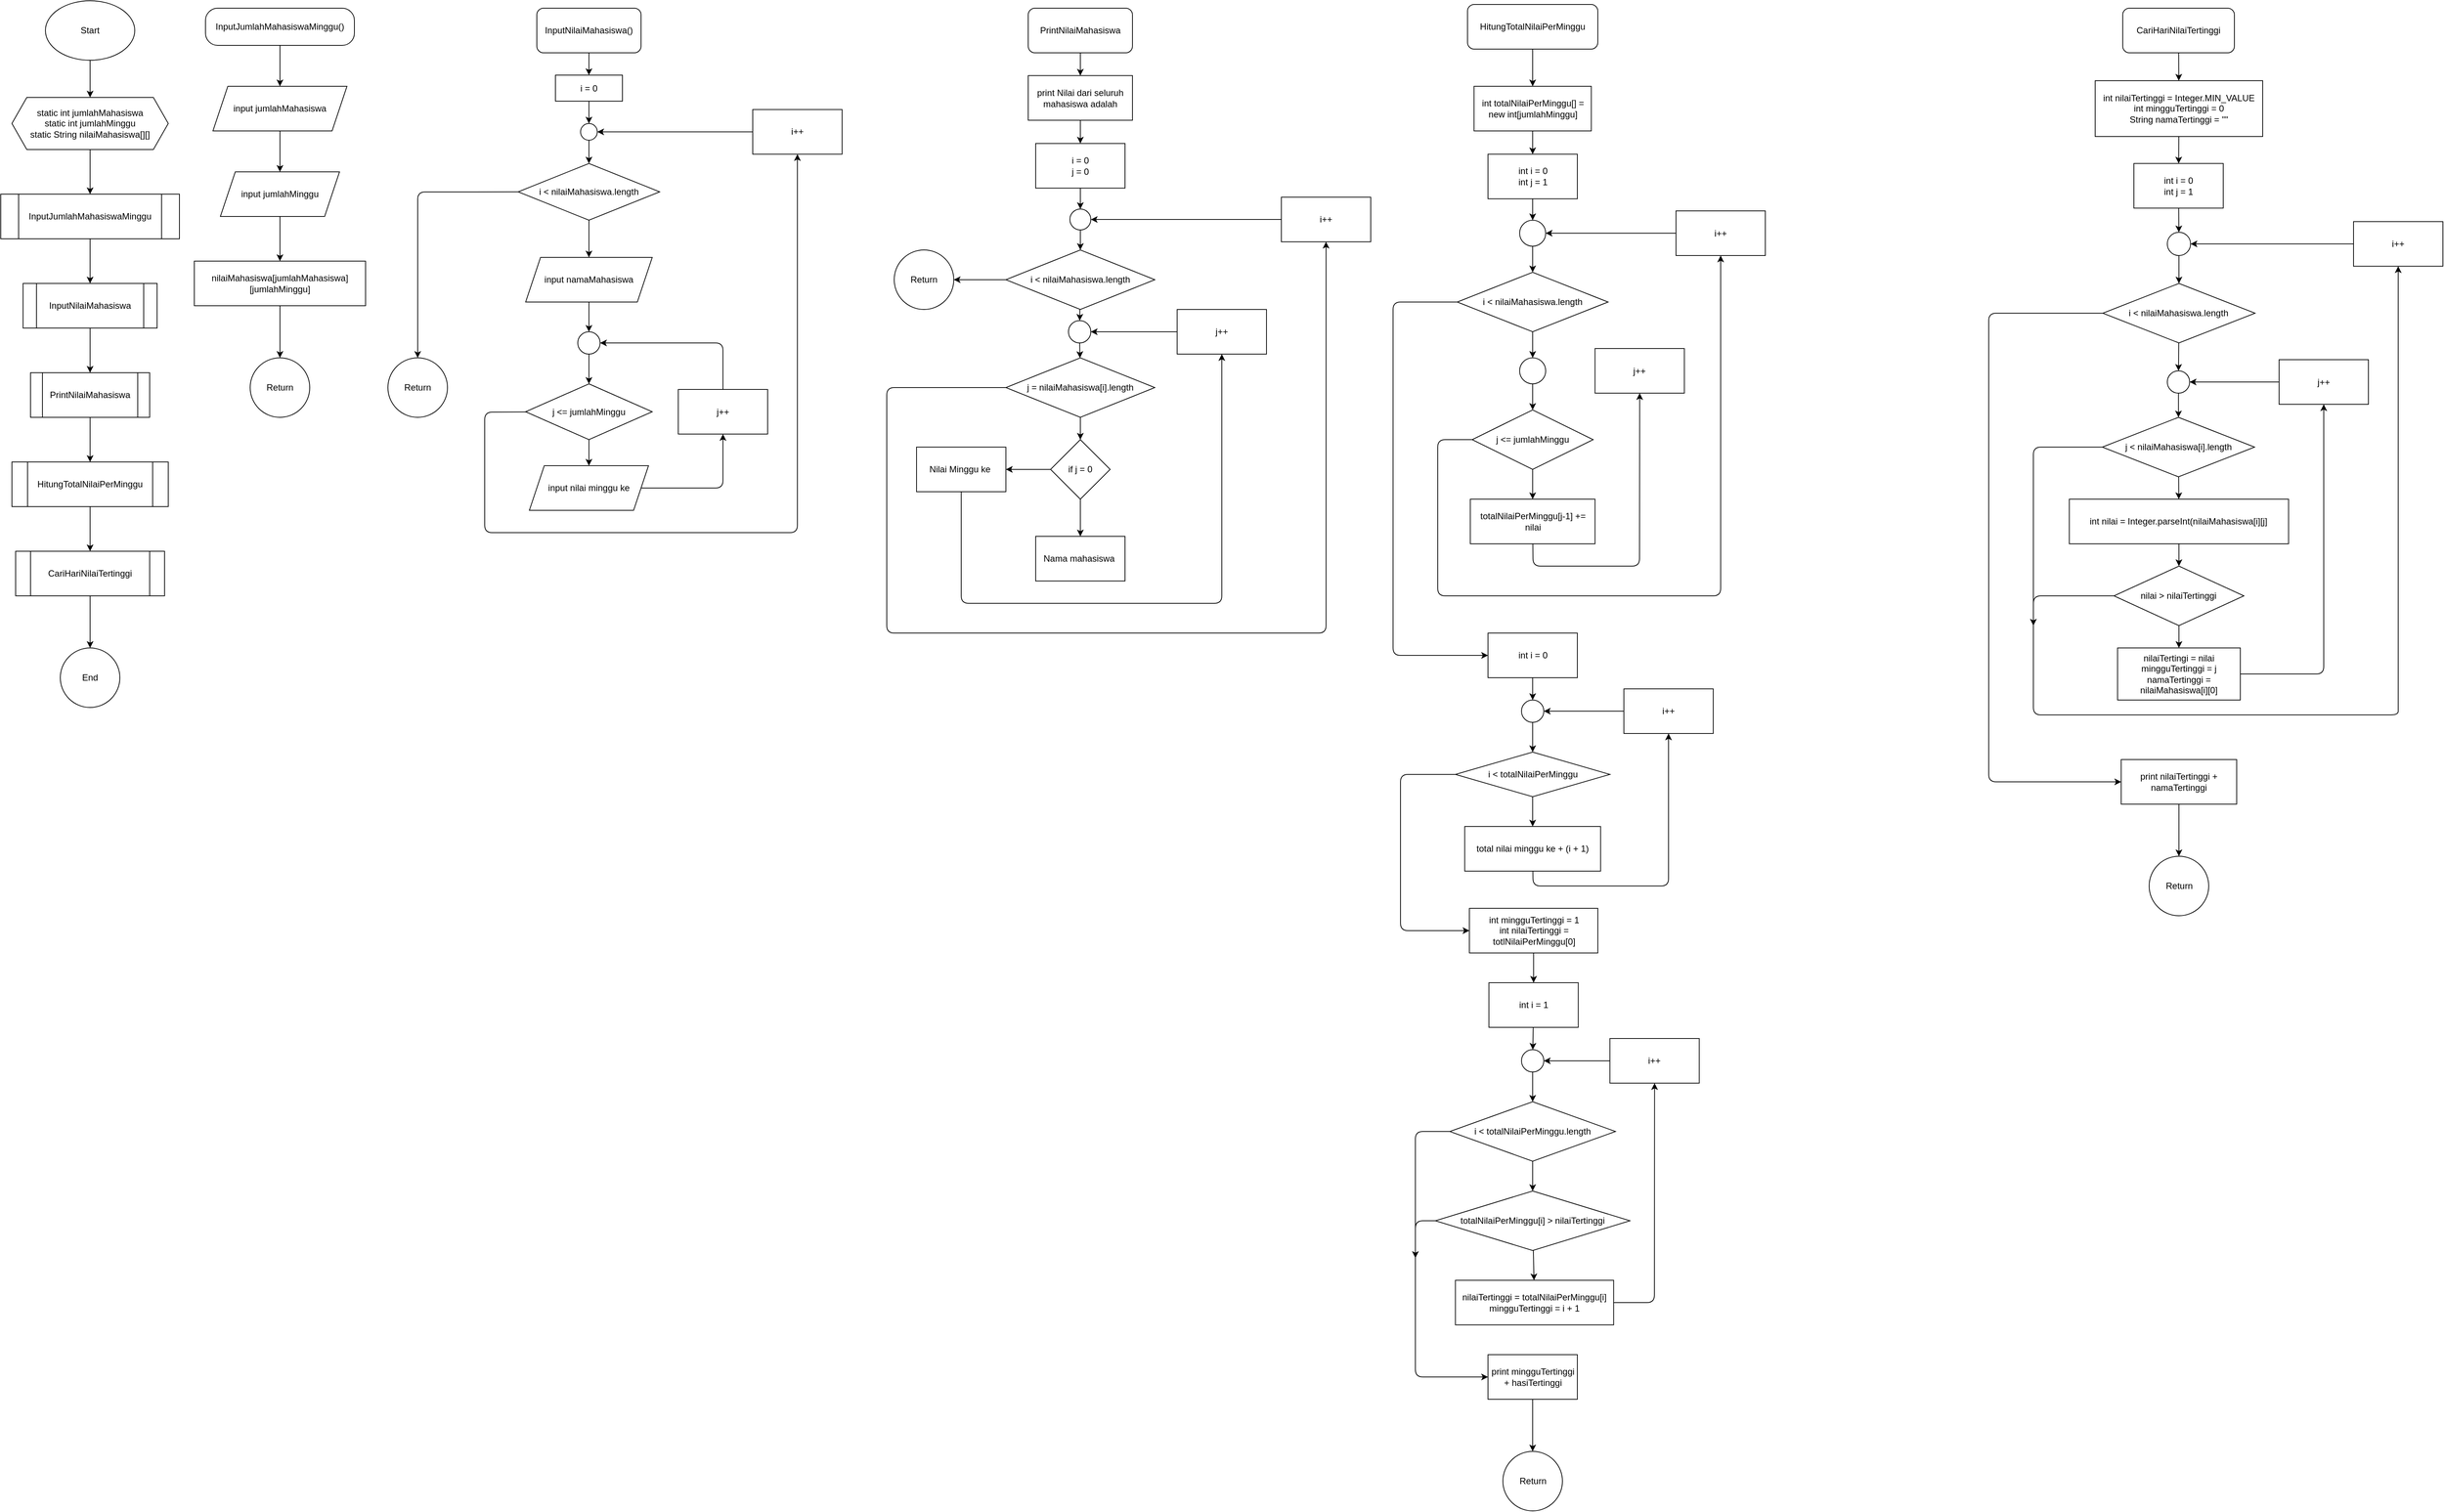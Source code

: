 <mxfile>
    <diagram id="tzHozvhmhP7cte1z2bjl" name="Page-1">
        <mxGraphModel dx="590" dy="667" grid="1" gridSize="10" guides="1" tooltips="1" connect="1" arrows="1" fold="1" page="1" pageScale="1" pageWidth="850" pageHeight="1100" math="0" shadow="0">
            <root>
                <mxCell id="0"/>
                <mxCell id="1" parent="0"/>
                <mxCell id="4" value="" style="edgeStyle=none;html=1;" edge="1" parent="1" source="2" target="3">
                    <mxGeometry relative="1" as="geometry"/>
                </mxCell>
                <mxCell id="2" value="Start" style="ellipse;whiteSpace=wrap;html=1;" vertex="1" parent="1">
                    <mxGeometry x="110" y="30" width="120" height="80" as="geometry"/>
                </mxCell>
                <mxCell id="6" value="" style="edgeStyle=none;html=1;" edge="1" parent="1" source="3" target="5">
                    <mxGeometry relative="1" as="geometry"/>
                </mxCell>
                <mxCell id="3" value="static int jumlahMahasiswa&lt;br&gt;static int jumlahMinggu&lt;br&gt;static String nilaiMahasiswa[][]" style="shape=hexagon;perimeter=hexagonPerimeter2;whiteSpace=wrap;html=1;fixedSize=1;fontFamily=Helvetica;fontSize=12;fontColor=default;align=center;strokeColor=default;fillColor=default;" vertex="1" parent="1">
                    <mxGeometry x="65" y="160" width="210" height="70" as="geometry"/>
                </mxCell>
                <mxCell id="8" value="" style="edgeStyle=none;html=1;" edge="1" parent="1" source="5" target="7">
                    <mxGeometry relative="1" as="geometry"/>
                </mxCell>
                <mxCell id="5" value="InputJumlahMahasiswaMinggu" style="shape=process;whiteSpace=wrap;html=1;backgroundOutline=1;" vertex="1" parent="1">
                    <mxGeometry x="50" y="290" width="240" height="60" as="geometry"/>
                </mxCell>
                <mxCell id="10" value="" style="edgeStyle=none;html=1;" edge="1" parent="1" source="7" target="9">
                    <mxGeometry relative="1" as="geometry"/>
                </mxCell>
                <mxCell id="7" value="InputNilaiMahasiswa" style="shape=process;whiteSpace=wrap;html=1;backgroundOutline=1;" vertex="1" parent="1">
                    <mxGeometry x="80" y="410" width="180" height="60" as="geometry"/>
                </mxCell>
                <mxCell id="12" value="" style="edgeStyle=none;html=1;" edge="1" parent="1" source="9" target="11">
                    <mxGeometry relative="1" as="geometry"/>
                </mxCell>
                <mxCell id="9" value="PrintNilaiMahasiswa" style="shape=process;whiteSpace=wrap;html=1;backgroundOutline=1;" vertex="1" parent="1">
                    <mxGeometry x="90" y="530" width="160" height="60" as="geometry"/>
                </mxCell>
                <mxCell id="14" value="" style="edgeStyle=none;html=1;" edge="1" parent="1" source="11" target="13">
                    <mxGeometry relative="1" as="geometry"/>
                </mxCell>
                <mxCell id="11" value="HitungTotalNilaiPerMinggu" style="shape=process;whiteSpace=wrap;html=1;backgroundOutline=1;" vertex="1" parent="1">
                    <mxGeometry x="65" y="650" width="210" height="60" as="geometry"/>
                </mxCell>
                <mxCell id="16" value="" style="edgeStyle=none;html=1;" edge="1" parent="1" source="13" target="15">
                    <mxGeometry relative="1" as="geometry"/>
                </mxCell>
                <mxCell id="13" value="CariHariNilaiTertinggi" style="shape=process;whiteSpace=wrap;html=1;backgroundOutline=1;" vertex="1" parent="1">
                    <mxGeometry x="70" y="770" width="200" height="60" as="geometry"/>
                </mxCell>
                <mxCell id="15" value="End" style="ellipse;whiteSpace=wrap;html=1;" vertex="1" parent="1">
                    <mxGeometry x="130" y="900" width="80" height="80" as="geometry"/>
                </mxCell>
                <mxCell id="19" value="" style="edgeStyle=none;html=1;" edge="1" parent="1" source="17" target="18">
                    <mxGeometry relative="1" as="geometry"/>
                </mxCell>
                <mxCell id="17" value="InputJumlahMahasiswaMinggu()" style="rounded=1;whiteSpace=wrap;html=1;fontFamily=Helvetica;fontSize=12;fontColor=default;align=center;strokeColor=default;fillColor=default;arcSize=33;" vertex="1" parent="1">
                    <mxGeometry x="325" y="40" width="200" height="50" as="geometry"/>
                </mxCell>
                <mxCell id="21" value="" style="edgeStyle=none;html=1;" edge="1" parent="1" source="18" target="20">
                    <mxGeometry relative="1" as="geometry"/>
                </mxCell>
                <mxCell id="18" value="input jumlahMahasiswa" style="shape=parallelogram;perimeter=parallelogramPerimeter;whiteSpace=wrap;html=1;fixedSize=1;rounded=1;arcSize=0;" vertex="1" parent="1">
                    <mxGeometry x="335" y="145" width="180" height="60" as="geometry"/>
                </mxCell>
                <mxCell id="23" value="" style="edgeStyle=none;html=1;" edge="1" parent="1" source="20" target="22">
                    <mxGeometry relative="1" as="geometry"/>
                </mxCell>
                <mxCell id="20" value="input jumlahMinggu" style="shape=parallelogram;perimeter=parallelogramPerimeter;whiteSpace=wrap;html=1;fixedSize=1;rounded=1;arcSize=0;" vertex="1" parent="1">
                    <mxGeometry x="345" y="260" width="160" height="60" as="geometry"/>
                </mxCell>
                <mxCell id="93" value="" style="edgeStyle=none;html=1;" edge="1" parent="1" source="22" target="92">
                    <mxGeometry relative="1" as="geometry"/>
                </mxCell>
                <mxCell id="22" value="nilaiMahasiswa[jumlahMahasiswa][jumlahMinggu]" style="whiteSpace=wrap;html=1;rounded=1;arcSize=0;" vertex="1" parent="1">
                    <mxGeometry x="310" y="380" width="230" height="60" as="geometry"/>
                </mxCell>
                <mxCell id="28" value="" style="edgeStyle=none;html=1;" edge="1" parent="1" source="24" target="27">
                    <mxGeometry relative="1" as="geometry"/>
                </mxCell>
                <mxCell id="24" value="InputNilaiMahasiswa()" style="rounded=1;whiteSpace=wrap;html=1;" vertex="1" parent="1">
                    <mxGeometry x="770" y="40" width="140" height="60" as="geometry"/>
                </mxCell>
                <mxCell id="30" value="" style="edgeStyle=none;html=1;" edge="1" parent="1" source="27" target="29">
                    <mxGeometry relative="1" as="geometry"/>
                </mxCell>
                <mxCell id="27" value="i = 0" style="whiteSpace=wrap;html=1;rounded=1;arcSize=0;" vertex="1" parent="1">
                    <mxGeometry x="795" y="130" width="90" height="35" as="geometry"/>
                </mxCell>
                <mxCell id="32" value="" style="edgeStyle=none;html=1;" edge="1" parent="1" source="29" target="31">
                    <mxGeometry relative="1" as="geometry"/>
                </mxCell>
                <mxCell id="29" value="" style="ellipse;whiteSpace=wrap;html=1;rounded=1;arcSize=0;" vertex="1" parent="1">
                    <mxGeometry x="828.75" y="195" width="22.5" height="22.5" as="geometry"/>
                </mxCell>
                <mxCell id="34" value="" style="edgeStyle=none;html=1;" edge="1" parent="1" source="31" target="33">
                    <mxGeometry relative="1" as="geometry"/>
                </mxCell>
                <mxCell id="51" value="" style="edgeStyle=none;html=1;" edge="1" parent="1" source="31" target="50">
                    <mxGeometry relative="1" as="geometry">
                        <Array as="points">
                            <mxPoint x="610" y="287"/>
                        </Array>
                    </mxGeometry>
                </mxCell>
                <mxCell id="31" value="i &amp;lt; nilaiMahasiswa.length" style="rhombus;whiteSpace=wrap;html=1;rounded=1;arcSize=0;" vertex="1" parent="1">
                    <mxGeometry x="745" y="248.75" width="190" height="76.25" as="geometry"/>
                </mxCell>
                <mxCell id="36" value="" style="edgeStyle=none;html=1;" edge="1" parent="1" source="33" target="35">
                    <mxGeometry relative="1" as="geometry"/>
                </mxCell>
                <mxCell id="33" value="input namaMahasiswa" style="shape=parallelogram;perimeter=parallelogramPerimeter;whiteSpace=wrap;html=1;fixedSize=1;fontFamily=Helvetica;fontSize=12;fontColor=default;align=center;strokeColor=default;fillColor=default;" vertex="1" parent="1">
                    <mxGeometry x="755" y="375" width="170" height="60" as="geometry"/>
                </mxCell>
                <mxCell id="38" value="" style="edgeStyle=none;html=1;" edge="1" parent="1" source="35" target="37">
                    <mxGeometry relative="1" as="geometry"/>
                </mxCell>
                <mxCell id="35" value="" style="ellipse;whiteSpace=wrap;html=1;" vertex="1" parent="1">
                    <mxGeometry x="825" y="475" width="30" height="30" as="geometry"/>
                </mxCell>
                <mxCell id="40" value="" style="edgeStyle=none;html=1;" edge="1" parent="1" source="37" target="39">
                    <mxGeometry relative="1" as="geometry"/>
                </mxCell>
                <mxCell id="48" style="edgeStyle=none;html=1;entryX=0.5;entryY=1;entryDx=0;entryDy=0;" edge="1" parent="1" source="37" target="44">
                    <mxGeometry relative="1" as="geometry">
                        <Array as="points">
                            <mxPoint x="700" y="583"/>
                            <mxPoint x="700" y="745"/>
                            <mxPoint x="1120" y="745"/>
                        </Array>
                    </mxGeometry>
                </mxCell>
                <mxCell id="37" value="j &amp;lt;= jumlahMinggu" style="rhombus;whiteSpace=wrap;html=1;" vertex="1" parent="1">
                    <mxGeometry x="755" y="545" width="170" height="75" as="geometry"/>
                </mxCell>
                <mxCell id="46" style="edgeStyle=none;html=1;" edge="1" parent="1" source="39" target="43">
                    <mxGeometry relative="1" as="geometry">
                        <mxPoint x="1020" y="645" as="targetPoint"/>
                        <Array as="points">
                            <mxPoint x="1020" y="685"/>
                        </Array>
                    </mxGeometry>
                </mxCell>
                <mxCell id="39" value="input nilai minggu ke" style="shape=parallelogram;perimeter=parallelogramPerimeter;whiteSpace=wrap;html=1;fixedSize=1;" vertex="1" parent="1">
                    <mxGeometry x="760" y="655" width="160" height="60" as="geometry"/>
                </mxCell>
                <mxCell id="47" style="edgeStyle=none;html=1;entryX=1;entryY=0.5;entryDx=0;entryDy=0;" edge="1" parent="1" source="43" target="35">
                    <mxGeometry relative="1" as="geometry">
                        <Array as="points">
                            <mxPoint x="1020" y="490"/>
                        </Array>
                    </mxGeometry>
                </mxCell>
                <mxCell id="43" value="j++" style="rounded=0;whiteSpace=wrap;html=1;" vertex="1" parent="1">
                    <mxGeometry x="960" y="552.5" width="120" height="60" as="geometry"/>
                </mxCell>
                <mxCell id="49" style="edgeStyle=none;html=1;entryX=1;entryY=0.5;entryDx=0;entryDy=0;" edge="1" parent="1" source="44" target="29">
                    <mxGeometry relative="1" as="geometry"/>
                </mxCell>
                <mxCell id="44" value="i++" style="rounded=0;whiteSpace=wrap;html=1;" vertex="1" parent="1">
                    <mxGeometry x="1060" y="176.25" width="120" height="60" as="geometry"/>
                </mxCell>
                <mxCell id="50" value="Return" style="ellipse;whiteSpace=wrap;html=1;rounded=1;arcSize=0;" vertex="1" parent="1">
                    <mxGeometry x="570" y="510.005" width="80" height="80" as="geometry"/>
                </mxCell>
                <mxCell id="54" value="" style="edgeStyle=none;html=1;" edge="1" parent="1" source="52" target="53">
                    <mxGeometry relative="1" as="geometry"/>
                </mxCell>
                <mxCell id="52" value="PrintNilaiMahasiswa" style="rounded=1;whiteSpace=wrap;html=1;" vertex="1" parent="1">
                    <mxGeometry x="1430" y="40" width="140" height="60" as="geometry"/>
                </mxCell>
                <mxCell id="56" value="" style="edgeStyle=none;html=1;" edge="1" parent="1" source="53" target="55">
                    <mxGeometry relative="1" as="geometry"/>
                </mxCell>
                <mxCell id="53" value="print Nilai dari seluruh&lt;br&gt;mahasiswa adalah" style="whiteSpace=wrap;html=1;rounded=1;arcSize=0;" vertex="1" parent="1">
                    <mxGeometry x="1430" y="130.63" width="140" height="60" as="geometry"/>
                </mxCell>
                <mxCell id="58" value="" style="edgeStyle=none;html=1;" edge="1" parent="1" source="55" target="57">
                    <mxGeometry relative="1" as="geometry"/>
                </mxCell>
                <mxCell id="55" value="i = 0&lt;br&gt;j = 0" style="whiteSpace=wrap;html=1;rounded=1;arcSize=0;" vertex="1" parent="1">
                    <mxGeometry x="1440" y="221.88" width="120" height="60" as="geometry"/>
                </mxCell>
                <mxCell id="60" value="" style="edgeStyle=none;html=1;" edge="1" parent="1" source="57" target="59">
                    <mxGeometry relative="1" as="geometry"/>
                </mxCell>
                <mxCell id="57" value="" style="ellipse;whiteSpace=wrap;html=1;rounded=1;arcSize=0;" vertex="1" parent="1">
                    <mxGeometry x="1485.94" y="310" width="28.12" height="28.12" as="geometry"/>
                </mxCell>
                <mxCell id="66" value="" style="edgeStyle=none;html=1;" edge="1" parent="1" source="59" target="64">
                    <mxGeometry relative="1" as="geometry"/>
                </mxCell>
                <mxCell id="83" style="edgeStyle=none;html=1;" edge="1" parent="1" source="59" target="82">
                    <mxGeometry relative="1" as="geometry"/>
                </mxCell>
                <mxCell id="59" value="i &amp;lt; nilaiMahasiswa.length" style="rhombus;whiteSpace=wrap;html=1;rounded=1;arcSize=0;" vertex="1" parent="1">
                    <mxGeometry x="1400" y="365" width="200" height="80" as="geometry"/>
                </mxCell>
                <mxCell id="70" value="" style="edgeStyle=none;html=1;" edge="1" parent="1" source="61" target="69">
                    <mxGeometry relative="1" as="geometry"/>
                </mxCell>
                <mxCell id="86" style="edgeStyle=none;html=1;entryX=0.5;entryY=1;entryDx=0;entryDy=0;" edge="1" parent="1" source="61" target="84">
                    <mxGeometry relative="1" as="geometry">
                        <Array as="points">
                            <mxPoint x="1240" y="550"/>
                            <mxPoint x="1240" y="880"/>
                            <mxPoint x="1830" y="880"/>
                        </Array>
                    </mxGeometry>
                </mxCell>
                <mxCell id="61" value="j = nilaiMahasiswa[i].length" style="rhombus;whiteSpace=wrap;html=1;rounded=1;arcSize=0;" vertex="1" parent="1">
                    <mxGeometry x="1400" y="510" width="200" height="80" as="geometry"/>
                </mxCell>
                <mxCell id="65" value="" style="edgeStyle=none;html=1;" edge="1" parent="1" source="64" target="61">
                    <mxGeometry relative="1" as="geometry"/>
                </mxCell>
                <mxCell id="64" value="" style="ellipse;whiteSpace=wrap;html=1;aspect=fixed;" vertex="1" parent="1">
                    <mxGeometry x="1484.06" y="460" width="30" height="30" as="geometry"/>
                </mxCell>
                <mxCell id="72" value="" style="edgeStyle=none;html=1;" edge="1" parent="1" source="69" target="71">
                    <mxGeometry relative="1" as="geometry"/>
                </mxCell>
                <mxCell id="74" value="" style="edgeStyle=none;html=1;" edge="1" parent="1" source="69" target="73">
                    <mxGeometry relative="1" as="geometry"/>
                </mxCell>
                <mxCell id="69" value="if j = 0" style="rhombus;whiteSpace=wrap;html=1;rounded=1;arcSize=0;" vertex="1" parent="1">
                    <mxGeometry x="1460" y="620" width="80" height="80" as="geometry"/>
                </mxCell>
                <mxCell id="77" style="edgeStyle=none;html=1;entryX=0.5;entryY=1;entryDx=0;entryDy=0;exitX=0.5;exitY=1;exitDx=0;exitDy=0;" edge="1" parent="1" source="73" target="75">
                    <mxGeometry relative="1" as="geometry">
                        <Array as="points">
                            <mxPoint x="1340" y="840"/>
                            <mxPoint x="1690" y="840"/>
                            <mxPoint x="1690" y="780"/>
                        </Array>
                    </mxGeometry>
                </mxCell>
                <mxCell id="71" value="Nama mahasiswa&amp;nbsp;" style="whiteSpace=wrap;html=1;rounded=1;arcSize=0;" vertex="1" parent="1">
                    <mxGeometry x="1440" y="750" width="120" height="60" as="geometry"/>
                </mxCell>
                <mxCell id="73" value="Nilai Minggu ke&amp;nbsp;" style="whiteSpace=wrap;html=1;rounded=1;arcSize=0;" vertex="1" parent="1">
                    <mxGeometry x="1280" y="630" width="120" height="60" as="geometry"/>
                </mxCell>
                <mxCell id="78" style="edgeStyle=none;html=1;entryX=1;entryY=0.5;entryDx=0;entryDy=0;" edge="1" parent="1" source="75" target="64">
                    <mxGeometry relative="1" as="geometry"/>
                </mxCell>
                <mxCell id="75" value="j++" style="rounded=0;whiteSpace=wrap;html=1;" vertex="1" parent="1">
                    <mxGeometry x="1630" y="445" width="120" height="60" as="geometry"/>
                </mxCell>
                <mxCell id="82" value="Return" style="ellipse;whiteSpace=wrap;html=1;aspect=fixed;" vertex="1" parent="1">
                    <mxGeometry x="1250" y="365" width="80" height="80" as="geometry"/>
                </mxCell>
                <mxCell id="85" style="edgeStyle=none;html=1;entryX=1;entryY=0.5;entryDx=0;entryDy=0;" edge="1" parent="1" source="84" target="57">
                    <mxGeometry relative="1" as="geometry"/>
                </mxCell>
                <mxCell id="84" value="i++" style="rounded=1;whiteSpace=wrap;html=1;arcSize=0;" vertex="1" parent="1">
                    <mxGeometry x="1770" y="294.06" width="120" height="60" as="geometry"/>
                </mxCell>
                <mxCell id="89" value="" style="edgeStyle=none;html=1;" edge="1" parent="1" source="87" target="88">
                    <mxGeometry relative="1" as="geometry"/>
                </mxCell>
                <mxCell id="87" value="HitungTotalNilaiPerMinggu" style="rounded=1;whiteSpace=wrap;html=1;" vertex="1" parent="1">
                    <mxGeometry x="2020" y="35" width="175" height="60" as="geometry"/>
                </mxCell>
                <mxCell id="95" value="" style="edgeStyle=none;html=1;" edge="1" parent="1" source="88" target="94">
                    <mxGeometry relative="1" as="geometry"/>
                </mxCell>
                <mxCell id="88" value="int totalNilaiPerMinggu[] = new int[jumlahMinggu]" style="rounded=1;whiteSpace=wrap;html=1;arcSize=0;" vertex="1" parent="1">
                    <mxGeometry x="2028.75" y="145" width="157.5" height="60" as="geometry"/>
                </mxCell>
                <mxCell id="92" value="Return" style="ellipse;whiteSpace=wrap;html=1;rounded=1;arcSize=0;" vertex="1" parent="1">
                    <mxGeometry x="385" y="510" width="80" height="80" as="geometry"/>
                </mxCell>
                <mxCell id="97" value="" style="edgeStyle=none;html=1;" edge="1" parent="1" source="94" target="96">
                    <mxGeometry relative="1" as="geometry"/>
                </mxCell>
                <mxCell id="94" value="int i = 0&lt;br&gt;int j = 1" style="whiteSpace=wrap;html=1;rounded=1;arcSize=0;" vertex="1" parent="1">
                    <mxGeometry x="2047.5" y="236.25" width="120" height="60" as="geometry"/>
                </mxCell>
                <mxCell id="99" value="" style="edgeStyle=none;html=1;" edge="1" parent="1" source="96" target="98">
                    <mxGeometry relative="1" as="geometry"/>
                </mxCell>
                <mxCell id="96" value="" style="ellipse;whiteSpace=wrap;html=1;rounded=1;arcSize=0;" vertex="1" parent="1">
                    <mxGeometry x="2090" y="325" width="35" height="35" as="geometry"/>
                </mxCell>
                <mxCell id="104" value="" style="edgeStyle=none;html=1;" edge="1" parent="1" source="98" target="103">
                    <mxGeometry relative="1" as="geometry"/>
                </mxCell>
                <mxCell id="126" style="edgeStyle=none;html=1;" edge="1" parent="1" source="98" target="115">
                    <mxGeometry relative="1" as="geometry">
                        <Array as="points">
                            <mxPoint x="1920" y="435"/>
                            <mxPoint x="1920" y="910"/>
                        </Array>
                    </mxGeometry>
                </mxCell>
                <mxCell id="98" value="i &amp;lt; nilaiMahasiswa.length" style="rhombus;whiteSpace=wrap;html=1;rounded=1;arcSize=0;" vertex="1" parent="1">
                    <mxGeometry x="2006.25" y="395" width="202.5" height="80" as="geometry"/>
                </mxCell>
                <mxCell id="107" value="" style="edgeStyle=none;html=1;" edge="1" parent="1" source="100" target="106">
                    <mxGeometry relative="1" as="geometry"/>
                </mxCell>
                <mxCell id="112" style="edgeStyle=none;html=1;entryX=0.5;entryY=1;entryDx=0;entryDy=0;" edge="1" parent="1" source="100" target="109">
                    <mxGeometry relative="1" as="geometry">
                        <Array as="points">
                            <mxPoint x="1980" y="620"/>
                            <mxPoint x="1980" y="830"/>
                            <mxPoint x="2360" y="830"/>
                        </Array>
                    </mxGeometry>
                </mxCell>
                <mxCell id="100" value="j &amp;lt;= jumlahMinggu" style="rhombus;whiteSpace=wrap;html=1;rounded=1;arcSize=0;" vertex="1" parent="1">
                    <mxGeometry x="2026.25" y="580" width="162.5" height="80" as="geometry"/>
                </mxCell>
                <mxCell id="105" value="" style="edgeStyle=none;html=1;" edge="1" parent="1" source="103" target="100">
                    <mxGeometry relative="1" as="geometry"/>
                </mxCell>
                <mxCell id="103" value="" style="ellipse;whiteSpace=wrap;html=1;aspect=fixed;" vertex="1" parent="1">
                    <mxGeometry x="2090" y="510" width="35" height="35" as="geometry"/>
                </mxCell>
                <mxCell id="111" style="edgeStyle=none;html=1;entryX=0.5;entryY=1;entryDx=0;entryDy=0;" edge="1" parent="1" source="106" target="108">
                    <mxGeometry relative="1" as="geometry">
                        <Array as="points">
                            <mxPoint x="2108" y="790"/>
                            <mxPoint x="2251" y="790"/>
                        </Array>
                    </mxGeometry>
                </mxCell>
                <mxCell id="106" value="totalNilaiPerMinggu[j-1] += nilai" style="whiteSpace=wrap;html=1;rounded=1;arcSize=0;" vertex="1" parent="1">
                    <mxGeometry x="2023.75" y="700" width="167.5" height="60" as="geometry"/>
                </mxCell>
                <mxCell id="108" value="j++" style="rounded=0;whiteSpace=wrap;html=1;" vertex="1" parent="1">
                    <mxGeometry x="2191.25" y="497.5" width="120" height="60" as="geometry"/>
                </mxCell>
                <mxCell id="110" style="edgeStyle=none;html=1;entryX=1;entryY=0.5;entryDx=0;entryDy=0;" edge="1" parent="1" source="109" target="96">
                    <mxGeometry relative="1" as="geometry"/>
                </mxCell>
                <mxCell id="109" value="i++" style="rounded=0;whiteSpace=wrap;html=1;" vertex="1" parent="1">
                    <mxGeometry x="2300" y="312.5" width="120" height="60" as="geometry"/>
                </mxCell>
                <mxCell id="117" value="" style="edgeStyle=none;html=1;" edge="1" parent="1" source="115" target="116">
                    <mxGeometry relative="1" as="geometry"/>
                </mxCell>
                <mxCell id="115" value="int i = 0" style="rounded=0;whiteSpace=wrap;html=1;" vertex="1" parent="1">
                    <mxGeometry x="2047.5" y="880" width="120" height="60" as="geometry"/>
                </mxCell>
                <mxCell id="121" value="" style="edgeStyle=none;html=1;" edge="1" parent="1" source="116" target="120">
                    <mxGeometry relative="1" as="geometry"/>
                </mxCell>
                <mxCell id="116" value="" style="ellipse;whiteSpace=wrap;html=1;rounded=0;" vertex="1" parent="1">
                    <mxGeometry x="2092.5" y="970" width="30" height="30" as="geometry"/>
                </mxCell>
                <mxCell id="123" value="" style="edgeStyle=none;html=1;" edge="1" parent="1" source="120" target="122">
                    <mxGeometry relative="1" as="geometry"/>
                </mxCell>
                <mxCell id="139" style="edgeStyle=none;html=1;entryX=0;entryY=0.5;entryDx=0;entryDy=0;" edge="1" parent="1" source="120" target="128">
                    <mxGeometry relative="1" as="geometry">
                        <Array as="points">
                            <mxPoint x="1930" y="1070"/>
                            <mxPoint x="1930" y="1280"/>
                        </Array>
                    </mxGeometry>
                </mxCell>
                <mxCell id="120" value="i &amp;lt; totalNilaiPerMinggu" style="rhombus;whiteSpace=wrap;html=1;fontFamily=Helvetica;fontSize=12;fontColor=default;align=center;strokeColor=default;fillColor=default;" vertex="1" parent="1">
                    <mxGeometry x="2003.75" y="1040" width="207.5" height="60" as="geometry"/>
                </mxCell>
                <mxCell id="125" style="edgeStyle=none;html=1;entryX=0.5;entryY=1;entryDx=0;entryDy=0;" edge="1" parent="1" source="122" target="124">
                    <mxGeometry relative="1" as="geometry">
                        <Array as="points">
                            <mxPoint x="2108" y="1220"/>
                            <mxPoint x="2290" y="1220"/>
                        </Array>
                    </mxGeometry>
                </mxCell>
                <mxCell id="122" value="total nilai minggu ke + (i + 1)" style="whiteSpace=wrap;html=1;" vertex="1" parent="1">
                    <mxGeometry x="2016.25" y="1140" width="182.5" height="60" as="geometry"/>
                </mxCell>
                <mxCell id="127" style="edgeStyle=none;html=1;entryX=1;entryY=0.5;entryDx=0;entryDy=0;" edge="1" parent="1" source="124" target="116">
                    <mxGeometry relative="1" as="geometry"/>
                </mxCell>
                <mxCell id="124" value="i++" style="rounded=0;whiteSpace=wrap;html=1;" vertex="1" parent="1">
                    <mxGeometry x="2230" y="955" width="120" height="60" as="geometry"/>
                </mxCell>
                <mxCell id="130" value="" style="edgeStyle=none;html=1;" edge="1" parent="1" source="128" target="129">
                    <mxGeometry relative="1" as="geometry"/>
                </mxCell>
                <mxCell id="128" value="int mingguTertinggi = 1&lt;br&gt;int nilaiTertinggi = totlNilaiPerMinggu[0]" style="rounded=0;whiteSpace=wrap;html=1;" vertex="1" parent="1">
                    <mxGeometry x="2022.5" y="1250" width="172.5" height="60" as="geometry"/>
                </mxCell>
                <mxCell id="132" value="" style="edgeStyle=none;html=1;" edge="1" parent="1" source="129" target="131">
                    <mxGeometry relative="1" as="geometry"/>
                </mxCell>
                <mxCell id="129" value="int i = 1" style="whiteSpace=wrap;html=1;rounded=0;" vertex="1" parent="1">
                    <mxGeometry x="2048.75" y="1350" width="120" height="60" as="geometry"/>
                </mxCell>
                <mxCell id="134" value="" style="edgeStyle=none;html=1;" edge="1" parent="1" source="131" target="133">
                    <mxGeometry relative="1" as="geometry"/>
                </mxCell>
                <mxCell id="131" value="" style="ellipse;whiteSpace=wrap;html=1;rounded=0;" vertex="1" parent="1">
                    <mxGeometry x="2092.5" y="1440" width="30" height="30" as="geometry"/>
                </mxCell>
                <mxCell id="136" value="" style="edgeStyle=none;html=1;" edge="1" parent="1" source="133" target="135">
                    <mxGeometry relative="1" as="geometry"/>
                </mxCell>
                <mxCell id="145" style="edgeStyle=none;html=1;entryX=0;entryY=0.5;entryDx=0;entryDy=0;" edge="1" parent="1" source="133" target="144">
                    <mxGeometry relative="1" as="geometry">
                        <Array as="points">
                            <mxPoint x="1950" y="1550"/>
                            <mxPoint x="1950" y="1880"/>
                        </Array>
                    </mxGeometry>
                </mxCell>
                <mxCell id="133" value="i &amp;lt; totalNilaiPerMinggu.length" style="rhombus;whiteSpace=wrap;html=1;rounded=0;" vertex="1" parent="1">
                    <mxGeometry x="1996.25" y="1510" width="222.5" height="80" as="geometry"/>
                </mxCell>
                <mxCell id="138" value="" style="edgeStyle=none;html=1;" edge="1" parent="1" source="135" target="137">
                    <mxGeometry relative="1" as="geometry"/>
                </mxCell>
                <mxCell id="146" style="edgeStyle=none;html=1;exitX=0;exitY=0.5;exitDx=0;exitDy=0;" edge="1" parent="1" source="135">
                    <mxGeometry relative="1" as="geometry">
                        <mxPoint x="1950" y="1720" as="targetPoint"/>
                        <Array as="points">
                            <mxPoint x="1950" y="1670"/>
                        </Array>
                    </mxGeometry>
                </mxCell>
                <mxCell id="135" value="totalNilaiPerMinggu[i] &amp;gt; nilaiTertinggi" style="rhombus;whiteSpace=wrap;html=1;rounded=0;" vertex="1" parent="1">
                    <mxGeometry x="1976.88" y="1630" width="261.25" height="80" as="geometry"/>
                </mxCell>
                <mxCell id="143" style="edgeStyle=none;html=1;entryX=0.5;entryY=1;entryDx=0;entryDy=0;" edge="1" parent="1" source="137" target="140">
                    <mxGeometry relative="1" as="geometry">
                        <Array as="points">
                            <mxPoint x="2271" y="1780"/>
                        </Array>
                    </mxGeometry>
                </mxCell>
                <mxCell id="137" value="nilaiTertinggi = totalNilaiPerMinggu[i]&lt;br&gt;mingguTertinggi = i + 1" style="whiteSpace=wrap;html=1;rounded=0;" vertex="1" parent="1">
                    <mxGeometry x="2003.75" y="1750" width="212.49" height="60" as="geometry"/>
                </mxCell>
                <mxCell id="141" style="edgeStyle=none;html=1;entryX=1;entryY=0.5;entryDx=0;entryDy=0;" edge="1" parent="1" source="140" target="131">
                    <mxGeometry relative="1" as="geometry"/>
                </mxCell>
                <mxCell id="140" value="i++" style="rounded=0;whiteSpace=wrap;html=1;" vertex="1" parent="1">
                    <mxGeometry x="2211.25" y="1425" width="120" height="60" as="geometry"/>
                </mxCell>
                <mxCell id="148" value="" style="edgeStyle=none;html=1;" edge="1" parent="1" source="144" target="147">
                    <mxGeometry relative="1" as="geometry"/>
                </mxCell>
                <mxCell id="144" value="print mingguTertinggi + hasiTertinggi" style="rounded=0;whiteSpace=wrap;html=1;" vertex="1" parent="1">
                    <mxGeometry x="2047.5" y="1850" width="120" height="60" as="geometry"/>
                </mxCell>
                <mxCell id="147" value="Return" style="ellipse;whiteSpace=wrap;html=1;rounded=0;" vertex="1" parent="1">
                    <mxGeometry x="2067.5" y="1980" width="80" height="80" as="geometry"/>
                </mxCell>
                <mxCell id="151" value="" style="edgeStyle=none;html=1;" edge="1" parent="1" source="149" target="150">
                    <mxGeometry relative="1" as="geometry"/>
                </mxCell>
                <mxCell id="149" value="CariHariNilaiTertinggi" style="rounded=1;whiteSpace=wrap;html=1;" vertex="1" parent="1">
                    <mxGeometry x="2900" y="40" width="150" height="60" as="geometry"/>
                </mxCell>
                <mxCell id="153" value="" style="edgeStyle=none;html=1;" edge="1" parent="1" source="150" target="152">
                    <mxGeometry relative="1" as="geometry"/>
                </mxCell>
                <mxCell id="150" value="int nilaiTertinggi = Integer.MIN_VALUE&lt;br&gt;int mingguTertinggi = 0&lt;br&gt;String namaTertinggi = &quot;&quot;" style="rounded=0;whiteSpace=wrap;html=1;" vertex="1" parent="1">
                    <mxGeometry x="2863" y="137.5" width="225" height="75" as="geometry"/>
                </mxCell>
                <mxCell id="155" value="" style="edgeStyle=none;html=1;" edge="1" parent="1" source="152" target="154">
                    <mxGeometry relative="1" as="geometry"/>
                </mxCell>
                <mxCell id="152" value="int i = 0&lt;br&gt;int j = 1" style="whiteSpace=wrap;html=1;rounded=0;" vertex="1" parent="1">
                    <mxGeometry x="2915" y="248.75" width="120" height="60" as="geometry"/>
                </mxCell>
                <mxCell id="157" value="" style="edgeStyle=none;html=1;" edge="1" parent="1" source="154" target="156">
                    <mxGeometry relative="1" as="geometry"/>
                </mxCell>
                <mxCell id="154" value="" style="ellipse;whiteSpace=wrap;html=1;rounded=0;" vertex="1" parent="1">
                    <mxGeometry x="2959.88" y="341.25" width="31.25" height="31.25" as="geometry"/>
                </mxCell>
                <mxCell id="160" value="" style="edgeStyle=none;html=1;" edge="1" parent="1" source="156" target="159">
                    <mxGeometry relative="1" as="geometry"/>
                </mxCell>
                <mxCell id="178" style="edgeStyle=none;html=1;" edge="1" parent="1" source="156" target="177">
                    <mxGeometry relative="1" as="geometry">
                        <Array as="points">
                            <mxPoint x="2720" y="450"/>
                            <mxPoint x="2720" y="1080"/>
                        </Array>
                    </mxGeometry>
                </mxCell>
                <mxCell id="156" value="i &amp;lt; nilaiMahasiswa.length" style="rhombus;whiteSpace=wrap;html=1;rounded=0;" vertex="1" parent="1">
                    <mxGeometry x="2873.26" y="410" width="204.49" height="80" as="geometry"/>
                </mxCell>
                <mxCell id="162" value="" style="edgeStyle=none;html=1;" edge="1" parent="1" source="159" target="161">
                    <mxGeometry relative="1" as="geometry"/>
                </mxCell>
                <mxCell id="159" value="" style="ellipse;whiteSpace=wrap;html=1;rounded=0;" vertex="1" parent="1">
                    <mxGeometry x="2959.88" y="527.5" width="30" height="30" as="geometry"/>
                </mxCell>
                <mxCell id="164" value="" style="edgeStyle=none;html=1;" edge="1" parent="1" source="161" target="163">
                    <mxGeometry relative="1" as="geometry"/>
                </mxCell>
                <mxCell id="175" style="edgeStyle=none;html=1;entryX=0.5;entryY=1;entryDx=0;entryDy=0;" edge="1" parent="1" source="161" target="173">
                    <mxGeometry relative="1" as="geometry">
                        <Array as="points">
                            <mxPoint x="2780" y="630"/>
                            <mxPoint x="2780" y="990"/>
                            <mxPoint x="3270" y="990"/>
                            <mxPoint x="3270" y="980"/>
                        </Array>
                    </mxGeometry>
                </mxCell>
                <mxCell id="161" value="j &amp;lt; nilaiMahasiswa[i].length" style="rhombus;whiteSpace=wrap;html=1;rounded=0;" vertex="1" parent="1">
                    <mxGeometry x="2872.63" y="590" width="204.49" height="80" as="geometry"/>
                </mxCell>
                <mxCell id="166" value="" style="edgeStyle=none;html=1;" edge="1" parent="1" source="163" target="165">
                    <mxGeometry relative="1" as="geometry"/>
                </mxCell>
                <mxCell id="163" value="int nilai = Integer.parseInt(nilaiMahasiswa[i][j]" style="whiteSpace=wrap;html=1;rounded=0;" vertex="1" parent="1">
                    <mxGeometry x="2828.26" y="700" width="294.49" height="60" as="geometry"/>
                </mxCell>
                <mxCell id="168" value="" style="edgeStyle=none;html=1;" edge="1" parent="1" source="165" target="167">
                    <mxGeometry relative="1" as="geometry"/>
                </mxCell>
                <mxCell id="176" style="edgeStyle=none;html=1;" edge="1" parent="1" source="165">
                    <mxGeometry relative="1" as="geometry">
                        <mxPoint x="2780" y="870" as="targetPoint"/>
                        <Array as="points">
                            <mxPoint x="2780" y="830"/>
                        </Array>
                    </mxGeometry>
                </mxCell>
                <mxCell id="165" value="nilai &amp;gt; nilaiTertinggi" style="rhombus;whiteSpace=wrap;html=1;rounded=0;" vertex="1" parent="1">
                    <mxGeometry x="2888.26" y="790" width="174.49" height="80" as="geometry"/>
                </mxCell>
                <mxCell id="170" style="edgeStyle=none;html=1;entryX=0.5;entryY=1;entryDx=0;entryDy=0;" edge="1" parent="1" source="167" target="169">
                    <mxGeometry relative="1" as="geometry">
                        <Array as="points">
                            <mxPoint x="3170" y="935"/>
                        </Array>
                    </mxGeometry>
                </mxCell>
                <mxCell id="167" value="nilaiTertingi = nilai&lt;br&gt;mingguTertinggi = j&lt;br&gt;namaTertinggi = nilaiMahasiswa[i][0]" style="whiteSpace=wrap;html=1;rounded=0;" vertex="1" parent="1">
                    <mxGeometry x="2893.07" y="900" width="164.88" height="70" as="geometry"/>
                </mxCell>
                <mxCell id="171" style="edgeStyle=none;html=1;entryX=1;entryY=0.5;entryDx=0;entryDy=0;" edge="1" parent="1" source="169" target="159">
                    <mxGeometry relative="1" as="geometry"/>
                </mxCell>
                <mxCell id="169" value="j++" style="rounded=0;whiteSpace=wrap;html=1;" vertex="1" parent="1">
                    <mxGeometry x="3110" y="512.5" width="120" height="60" as="geometry"/>
                </mxCell>
                <mxCell id="174" style="edgeStyle=none;html=1;entryX=1;entryY=0.5;entryDx=0;entryDy=0;" edge="1" parent="1" source="173" target="154">
                    <mxGeometry relative="1" as="geometry"/>
                </mxCell>
                <mxCell id="173" value="i++" style="rounded=0;whiteSpace=wrap;html=1;" vertex="1" parent="1">
                    <mxGeometry x="3210" y="326.88" width="120" height="60" as="geometry"/>
                </mxCell>
                <mxCell id="182" value="" style="edgeStyle=none;html=1;" edge="1" parent="1" source="177" target="181">
                    <mxGeometry relative="1" as="geometry"/>
                </mxCell>
                <mxCell id="177" value="print nilaiTertinggi + namaTertinggi" style="rounded=0;whiteSpace=wrap;html=1;" vertex="1" parent="1">
                    <mxGeometry x="2897.94" y="1050" width="155.13" height="60" as="geometry"/>
                </mxCell>
                <mxCell id="181" value="Return" style="ellipse;whiteSpace=wrap;html=1;rounded=0;" vertex="1" parent="1">
                    <mxGeometry x="2935.505" y="1180" width="80" height="80" as="geometry"/>
                </mxCell>
            </root>
        </mxGraphModel>
    </diagram>
</mxfile>